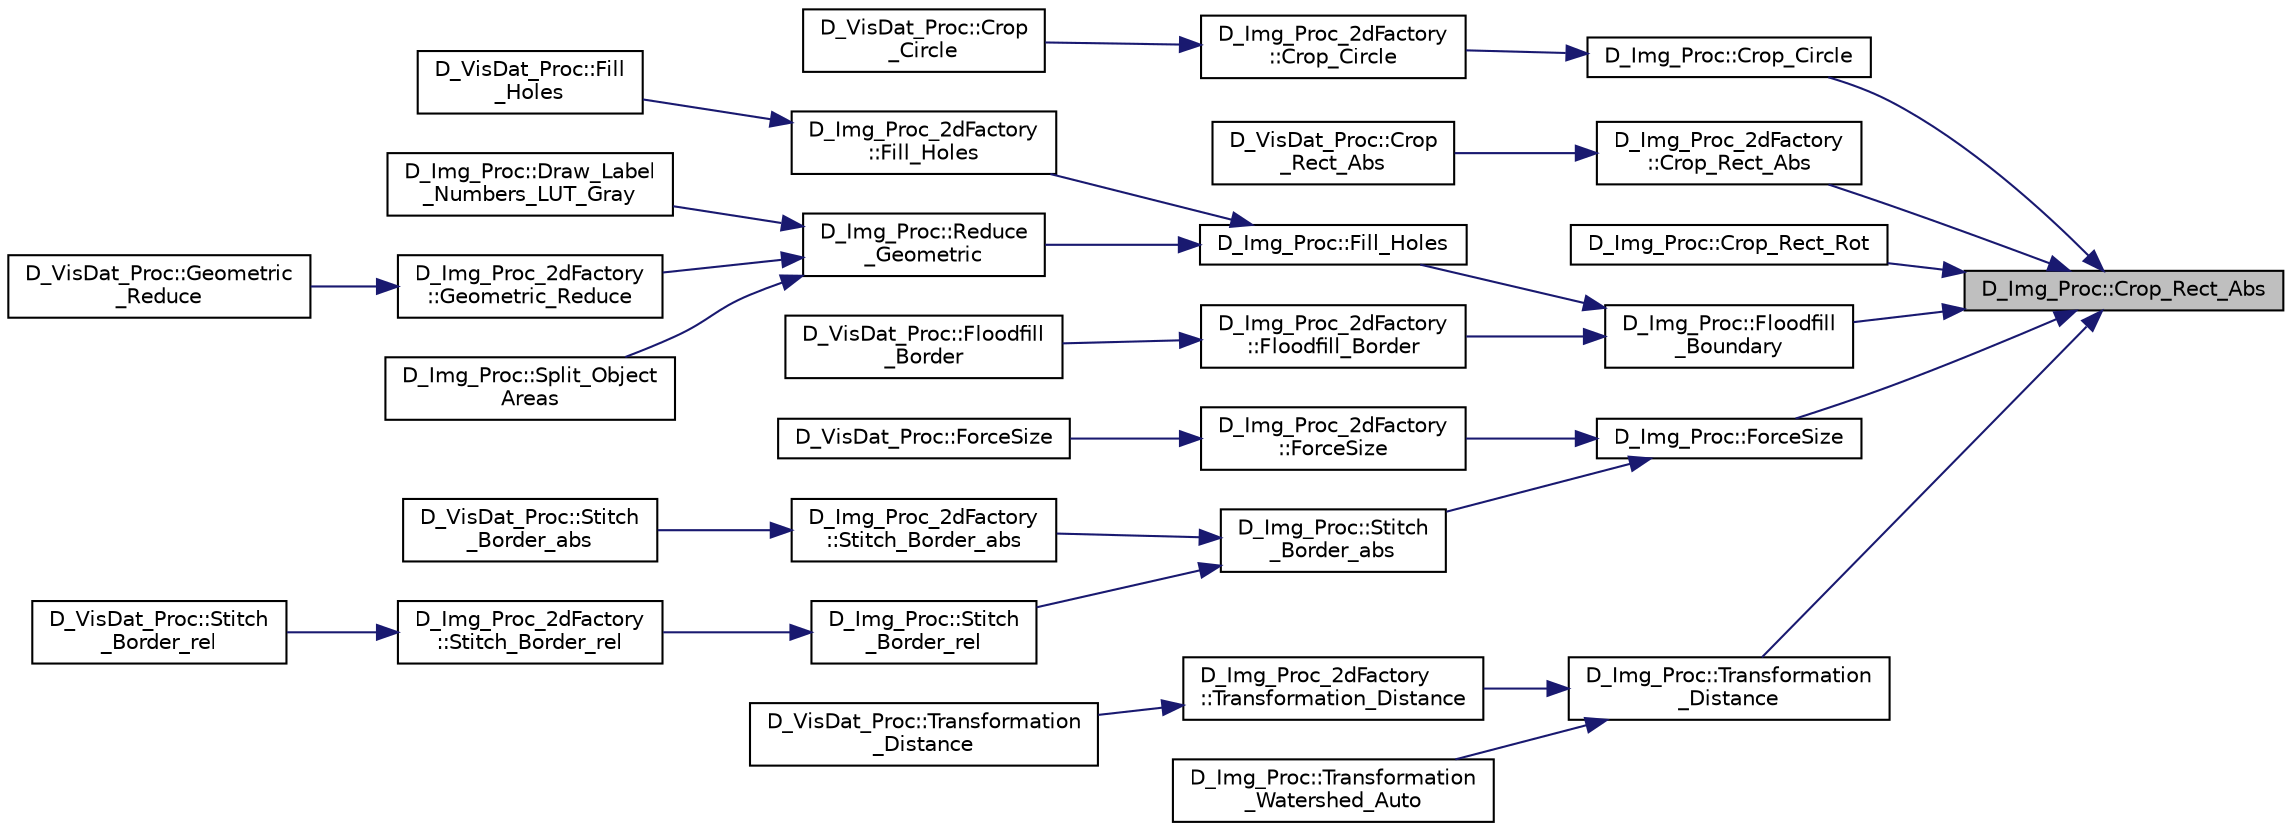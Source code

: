 digraph "D_Img_Proc::Crop_Rect_Abs"
{
 // LATEX_PDF_SIZE
  edge [fontname="Helvetica",fontsize="10",labelfontname="Helvetica",labelfontsize="10"];
  node [fontname="Helvetica",fontsize="10",shape=record];
  rankdir="RL";
  Node1 [label="D_Img_Proc::Crop_Rect_Abs",height=0.2,width=0.4,color="black", fillcolor="grey75", style="filled", fontcolor="black",tooltip=" "];
  Node1 -> Node2 [dir="back",color="midnightblue",fontsize="10",style="solid"];
  Node2 [label="D_Img_Proc::Crop_Circle",height=0.2,width=0.4,color="black", fillcolor="white", style="filled",URL="$class_d___img___proc.html#aafa1f6a39e2b3e32801318d9ca743274",tooltip=" "];
  Node2 -> Node3 [dir="back",color="midnightblue",fontsize="10",style="solid"];
  Node3 [label="D_Img_Proc_2dFactory\l::Crop_Circle",height=0.2,width=0.4,color="black", fillcolor="white", style="filled",URL="$class_d___img___proc__2d_factory.html#ad33e756da245320f31955fb6ae71e26b",tooltip=" "];
  Node3 -> Node4 [dir="back",color="midnightblue",fontsize="10",style="solid"];
  Node4 [label="D_VisDat_Proc::Crop\l_Circle",height=0.2,width=0.4,color="black", fillcolor="white", style="filled",URL="$class_d___vis_dat___proc.html#ae4b6b0c4f68529654f236b08e0712ddf",tooltip=" "];
  Node1 -> Node5 [dir="back",color="midnightblue",fontsize="10",style="solid"];
  Node5 [label="D_Img_Proc_2dFactory\l::Crop_Rect_Abs",height=0.2,width=0.4,color="black", fillcolor="white", style="filled",URL="$class_d___img___proc__2d_factory.html#a99a3e5db3924b53d56b6e09ed9d5fa91",tooltip=" "];
  Node5 -> Node6 [dir="back",color="midnightblue",fontsize="10",style="solid"];
  Node6 [label="D_VisDat_Proc::Crop\l_Rect_Abs",height=0.2,width=0.4,color="black", fillcolor="white", style="filled",URL="$class_d___vis_dat___proc.html#a1ea596c2e03ff299742a32950fcee0d5",tooltip=" "];
  Node1 -> Node7 [dir="back",color="midnightblue",fontsize="10",style="solid"];
  Node7 [label="D_Img_Proc::Crop_Rect_Rot",height=0.2,width=0.4,color="black", fillcolor="white", style="filled",URL="$class_d___img___proc.html#a54b2dab18245635a6dfe3d32dec8d1a6",tooltip=" "];
  Node1 -> Node8 [dir="back",color="midnightblue",fontsize="10",style="solid"];
  Node8 [label="D_Img_Proc::Floodfill\l_Boundary",height=0.2,width=0.4,color="black", fillcolor="white", style="filled",URL="$class_d___img___proc.html#a530cd7a8040af81761aca214ca671694",tooltip=" "];
  Node8 -> Node9 [dir="back",color="midnightblue",fontsize="10",style="solid"];
  Node9 [label="D_Img_Proc::Fill_Holes",height=0.2,width=0.4,color="black", fillcolor="white", style="filled",URL="$class_d___img___proc.html#a6ab5ab8317fa82ebeb23544e2512b1a3",tooltip=" "];
  Node9 -> Node10 [dir="back",color="midnightblue",fontsize="10",style="solid"];
  Node10 [label="D_Img_Proc_2dFactory\l::Fill_Holes",height=0.2,width=0.4,color="black", fillcolor="white", style="filled",URL="$class_d___img___proc__2d_factory.html#a87645b862061ae3e61add50ecb69e6c7",tooltip=" "];
  Node10 -> Node11 [dir="back",color="midnightblue",fontsize="10",style="solid"];
  Node11 [label="D_VisDat_Proc::Fill\l_Holes",height=0.2,width=0.4,color="black", fillcolor="white", style="filled",URL="$class_d___vis_dat___proc.html#a5181a180b68e3b67f764ba4d8e981b0b",tooltip=" "];
  Node9 -> Node12 [dir="back",color="midnightblue",fontsize="10",style="solid"];
  Node12 [label="D_Img_Proc::Reduce\l_Geometric",height=0.2,width=0.4,color="black", fillcolor="white", style="filled",URL="$class_d___img___proc.html#af65dc229816da71c414ad09829e6afde",tooltip=" "];
  Node12 -> Node13 [dir="back",color="midnightblue",fontsize="10",style="solid"];
  Node13 [label="D_Img_Proc::Draw_Label\l_Numbers_LUT_Gray",height=0.2,width=0.4,color="black", fillcolor="white", style="filled",URL="$class_d___img___proc.html#a1e48e58dba425096cfc2be632d61ed20",tooltip=" "];
  Node12 -> Node14 [dir="back",color="midnightblue",fontsize="10",style="solid"];
  Node14 [label="D_Img_Proc_2dFactory\l::Geometric_Reduce",height=0.2,width=0.4,color="black", fillcolor="white", style="filled",URL="$class_d___img___proc__2d_factory.html#a95140720de8b0ff0b1908249502b8cf2",tooltip=" "];
  Node14 -> Node15 [dir="back",color="midnightblue",fontsize="10",style="solid"];
  Node15 [label="D_VisDat_Proc::Geometric\l_Reduce",height=0.2,width=0.4,color="black", fillcolor="white", style="filled",URL="$class_d___vis_dat___proc.html#a85bef15f8fb122612c5b3e9fa073637e",tooltip=" "];
  Node12 -> Node16 [dir="back",color="midnightblue",fontsize="10",style="solid"];
  Node16 [label="D_Img_Proc::Split_Object\lAreas",height=0.2,width=0.4,color="black", fillcolor="white", style="filled",URL="$class_d___img___proc.html#a4bb92090d205278a40f02e7645adc927",tooltip=" "];
  Node8 -> Node17 [dir="back",color="midnightblue",fontsize="10",style="solid"];
  Node17 [label="D_Img_Proc_2dFactory\l::Floodfill_Border",height=0.2,width=0.4,color="black", fillcolor="white", style="filled",URL="$class_d___img___proc__2d_factory.html#aca34acc2fe32c6a257a28f36d14bdeec",tooltip=" "];
  Node17 -> Node18 [dir="back",color="midnightblue",fontsize="10",style="solid"];
  Node18 [label="D_VisDat_Proc::Floodfill\l_Border",height=0.2,width=0.4,color="black", fillcolor="white", style="filled",URL="$class_d___vis_dat___proc.html#a6029c8dc7ef4e36067aeccbe588f8ada",tooltip=" "];
  Node1 -> Node19 [dir="back",color="midnightblue",fontsize="10",style="solid"];
  Node19 [label="D_Img_Proc::ForceSize",height=0.2,width=0.4,color="black", fillcolor="white", style="filled",URL="$class_d___img___proc.html#ac9f67126d0a420b9750f725b7e4d6295",tooltip=" "];
  Node19 -> Node20 [dir="back",color="midnightblue",fontsize="10",style="solid"];
  Node20 [label="D_Img_Proc_2dFactory\l::ForceSize",height=0.2,width=0.4,color="black", fillcolor="white", style="filled",URL="$class_d___img___proc__2d_factory.html#aa9185e8aaf19e96d24ffdb295b907d7e",tooltip=" "];
  Node20 -> Node21 [dir="back",color="midnightblue",fontsize="10",style="solid"];
  Node21 [label="D_VisDat_Proc::ForceSize",height=0.2,width=0.4,color="black", fillcolor="white", style="filled",URL="$class_d___vis_dat___proc.html#a86cff5df4dcbce809582fe755f669399",tooltip=" "];
  Node19 -> Node22 [dir="back",color="midnightblue",fontsize="10",style="solid"];
  Node22 [label="D_Img_Proc::Stitch\l_Border_abs",height=0.2,width=0.4,color="black", fillcolor="white", style="filled",URL="$class_d___img___proc.html#a3f539429f39b1f1561acd7fcf98907ca",tooltip=" "];
  Node22 -> Node23 [dir="back",color="midnightblue",fontsize="10",style="solid"];
  Node23 [label="D_Img_Proc_2dFactory\l::Stitch_Border_abs",height=0.2,width=0.4,color="black", fillcolor="white", style="filled",URL="$class_d___img___proc__2d_factory.html#afec1c67d203f283ae274f51d809f8a93",tooltip=" "];
  Node23 -> Node24 [dir="back",color="midnightblue",fontsize="10",style="solid"];
  Node24 [label="D_VisDat_Proc::Stitch\l_Border_abs",height=0.2,width=0.4,color="black", fillcolor="white", style="filled",URL="$class_d___vis_dat___proc.html#a9a4b7f04d049dc9148fbb0db73c443f4",tooltip=" "];
  Node22 -> Node25 [dir="back",color="midnightblue",fontsize="10",style="solid"];
  Node25 [label="D_Img_Proc::Stitch\l_Border_rel",height=0.2,width=0.4,color="black", fillcolor="white", style="filled",URL="$class_d___img___proc.html#ac8bd5b72f410325b6b050a0c8538bc70",tooltip=" "];
  Node25 -> Node26 [dir="back",color="midnightblue",fontsize="10",style="solid"];
  Node26 [label="D_Img_Proc_2dFactory\l::Stitch_Border_rel",height=0.2,width=0.4,color="black", fillcolor="white", style="filled",URL="$class_d___img___proc__2d_factory.html#ab1bc3a4019e49d0809e3a054c324fa65",tooltip=" "];
  Node26 -> Node27 [dir="back",color="midnightblue",fontsize="10",style="solid"];
  Node27 [label="D_VisDat_Proc::Stitch\l_Border_rel",height=0.2,width=0.4,color="black", fillcolor="white", style="filled",URL="$class_d___vis_dat___proc.html#a6aa06e70a13a5514050b6a4d47514c03",tooltip=" "];
  Node1 -> Node28 [dir="back",color="midnightblue",fontsize="10",style="solid"];
  Node28 [label="D_Img_Proc::Transformation\l_Distance",height=0.2,width=0.4,color="black", fillcolor="white", style="filled",URL="$class_d___img___proc.html#a060372ce46678d30d169a45cdbf0c0bc",tooltip=" "];
  Node28 -> Node29 [dir="back",color="midnightblue",fontsize="10",style="solid"];
  Node29 [label="D_Img_Proc_2dFactory\l::Transformation_Distance",height=0.2,width=0.4,color="black", fillcolor="white", style="filled",URL="$class_d___img___proc__2d_factory.html#a9e20fe466ca93fab6e84b58c08fa7db1",tooltip=" "];
  Node29 -> Node30 [dir="back",color="midnightblue",fontsize="10",style="solid"];
  Node30 [label="D_VisDat_Proc::Transformation\l_Distance",height=0.2,width=0.4,color="black", fillcolor="white", style="filled",URL="$class_d___vis_dat___proc.html#a3a78a66e99cdda5effba9769a6726750",tooltip=" "];
  Node28 -> Node31 [dir="back",color="midnightblue",fontsize="10",style="solid"];
  Node31 [label="D_Img_Proc::Transformation\l_Watershed_Auto",height=0.2,width=0.4,color="black", fillcolor="white", style="filled",URL="$class_d___img___proc.html#a382b503db82dd103e24e49e7922d15d8",tooltip=" "];
}
